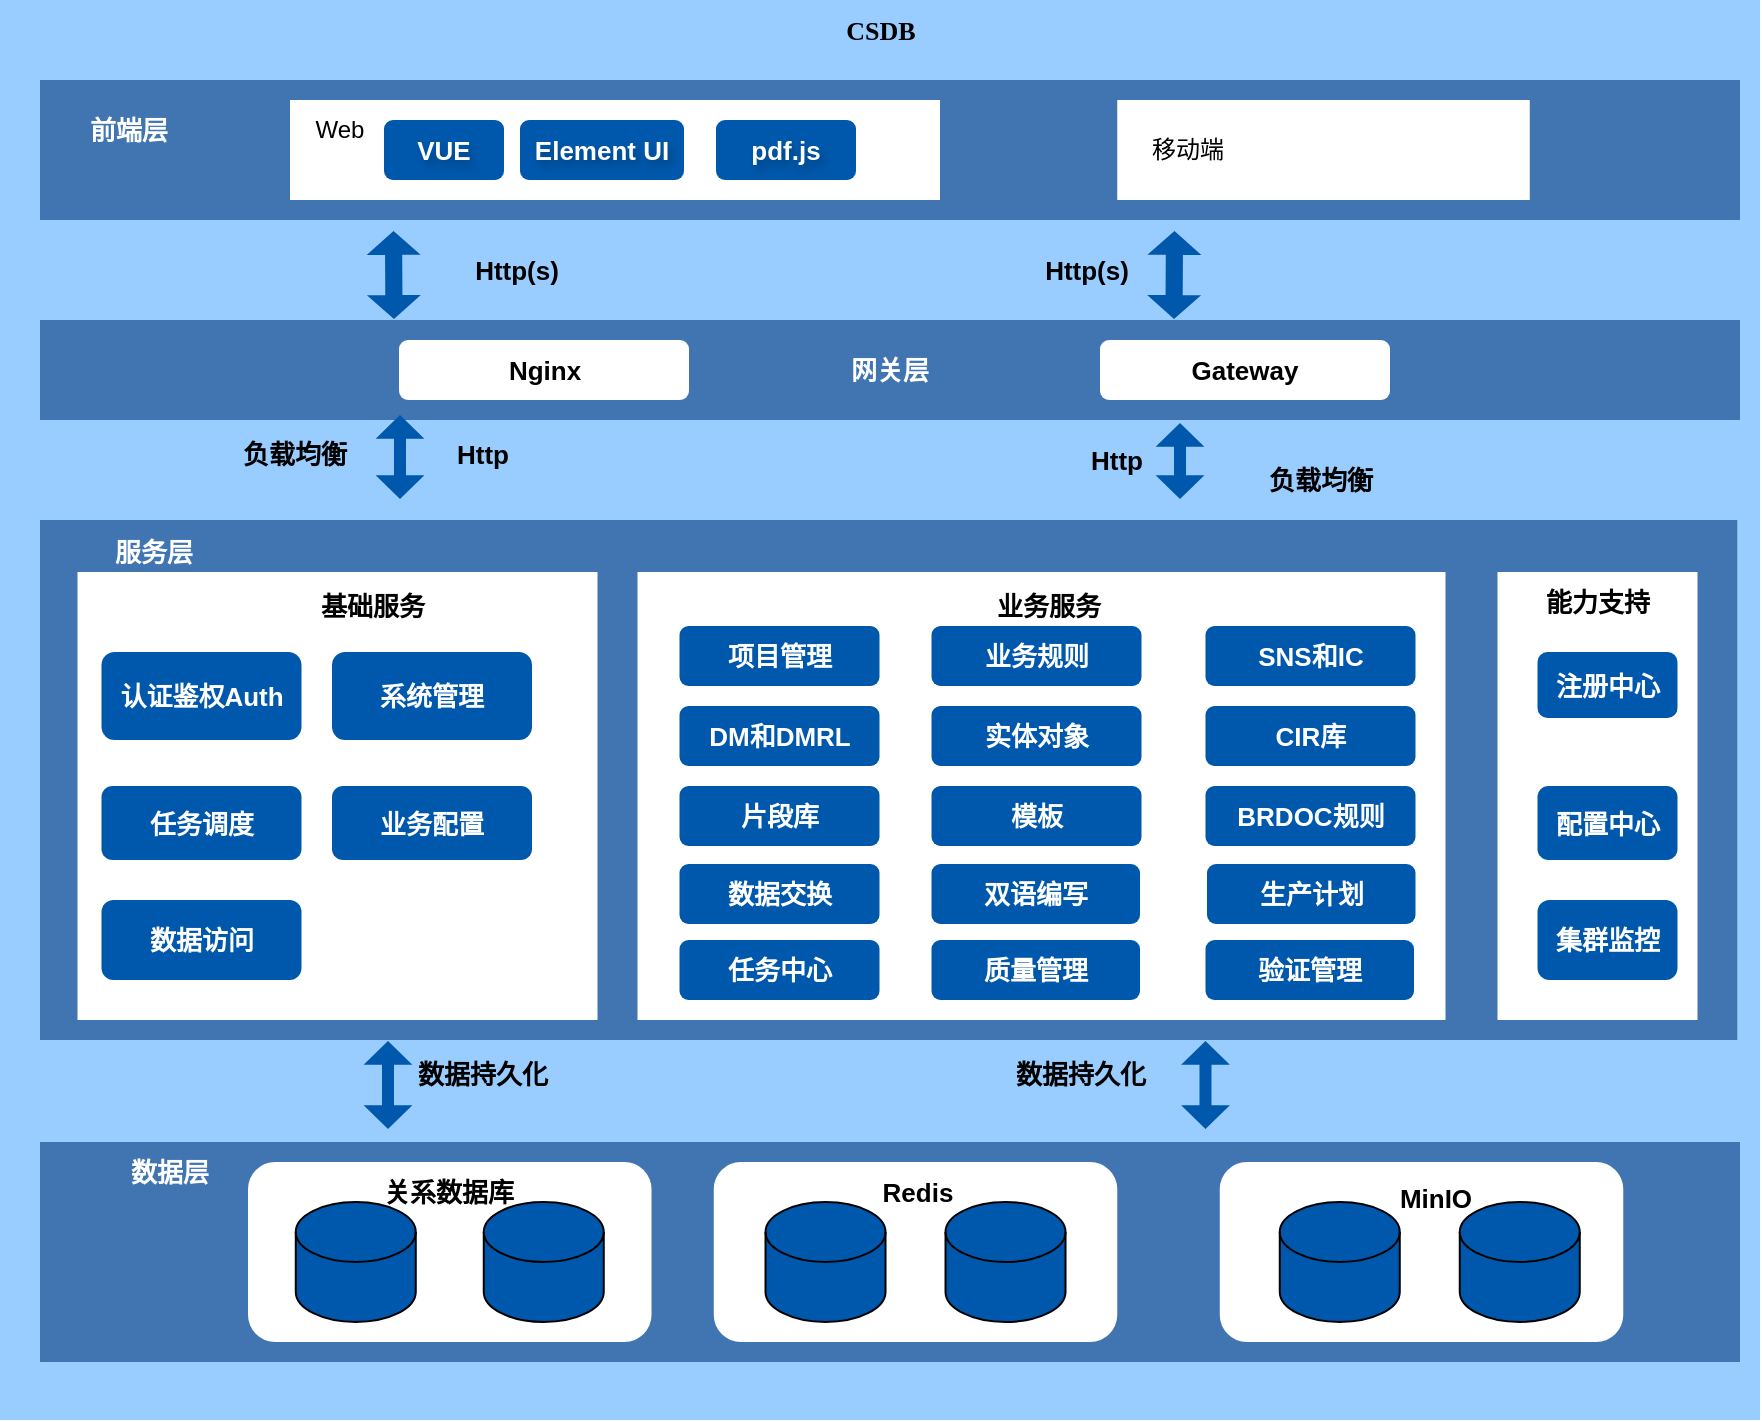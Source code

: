 <mxfile version="28.2.8">
  <diagram name="第 1 页" id="q92rqku9pE3a5vbVtCFD">
    <mxGraphModel dx="1226" dy="620" grid="1" gridSize="10" guides="1" tooltips="1" connect="1" arrows="1" fold="1" page="1" pageScale="1" pageWidth="827" pageHeight="1169" math="0" shadow="0">
      <root>
        <mxCell id="0" />
        <mxCell id="1" parent="0" />
        <mxCell id="Ivl998PBN1qMjH0AaX_G-1" value="" style="rounded=0;whiteSpace=wrap;html=1;fillColor=#99CCFF;strokeColor=none;" vertex="1" parent="1">
          <mxGeometry x="280" y="110" width="880" height="710" as="geometry" />
        </mxCell>
        <mxCell id="Ivl998PBN1qMjH0AaX_G-2" value="" style="rounded=0;whiteSpace=wrap;html=1;fillColor=#4175B1;strokeColor=none;" vertex="1" parent="1">
          <mxGeometry x="300" y="370" width="848.63" height="260" as="geometry" />
        </mxCell>
        <mxCell id="Ivl998PBN1qMjH0AaX_G-3" value="" style="rounded=0;whiteSpace=wrap;html=1;fillColor=#4175B1;strokeColor=none;" vertex="1" parent="1">
          <mxGeometry x="300" y="681" width="850" height="110" as="geometry" />
        </mxCell>
        <mxCell id="Ivl998PBN1qMjH0AaX_G-4" value="" style="rounded=1;whiteSpace=wrap;html=1;dashed=1;fontStyle=1;fontSize=13;fillColor=#FFFFFF;strokeColor=none;" vertex="1" parent="1">
          <mxGeometry x="404.01" y="691" width="201.75" height="90" as="geometry" />
        </mxCell>
        <mxCell id="Ivl998PBN1qMjH0AaX_G-5" value="" style="rounded=0;whiteSpace=wrap;html=1;fontStyle=1;fontSize=13;fillColor=#FFFFFF;strokeColor=none;" vertex="1" parent="1">
          <mxGeometry x="318.75" y="396" width="260" height="224" as="geometry" />
        </mxCell>
        <mxCell id="Ivl998PBN1qMjH0AaX_G-6" value="" style="rounded=0;whiteSpace=wrap;html=1;fontStyle=1;fontSize=13;fillColor=#FFFFFF;strokeColor=none;" vertex="1" parent="1">
          <mxGeometry x="1028.75" y="396" width="100" height="224" as="geometry" />
        </mxCell>
        <mxCell id="Ivl998PBN1qMjH0AaX_G-7" value="注册中心" style="rounded=1;whiteSpace=wrap;html=1;fontStyle=1;fontSize=13;strokeColor=none;fillColor=#0058AC;fontColor=#FFFFFF;" vertex="1" parent="1">
          <mxGeometry x="1048.75" y="436" width="70" height="33" as="geometry" />
        </mxCell>
        <mxCell id="Ivl998PBN1qMjH0AaX_G-8" value="配置中心" style="rounded=1;whiteSpace=wrap;html=1;fontStyle=1;fontSize=13;strokeColor=none;fillColor=#0058AC;fontColor=#FFFFFF;" vertex="1" parent="1">
          <mxGeometry x="1048.75" y="503" width="70" height="37" as="geometry" />
        </mxCell>
        <mxCell id="Ivl998PBN1qMjH0AaX_G-9" value="集群监控" style="rounded=1;whiteSpace=wrap;html=1;fontStyle=1;fontSize=13;strokeColor=none;fillColor=#0058AC;fontColor=#FFFFFF;" vertex="1" parent="1">
          <mxGeometry x="1048.75" y="560" width="70" height="40" as="geometry" />
        </mxCell>
        <mxCell id="Ivl998PBN1qMjH0AaX_G-10" value="数据层" style="text;html=1;align=center;verticalAlign=middle;whiteSpace=wrap;rounded=0;fontStyle=1;fontSize=13;strokeColor=none;fontColor=#FFFFFF;" vertex="1" parent="1">
          <mxGeometry x="334.63" y="681" width="60" height="30" as="geometry" />
        </mxCell>
        <mxCell id="Ivl998PBN1qMjH0AaX_G-11" value="" style="shape=cylinder3;whiteSpace=wrap;html=1;boundedLbl=1;backgroundOutline=1;size=15;fontStyle=1;fontSize=13;strokeColor=default;fillColor=#0058AC;" vertex="1" parent="1">
          <mxGeometry x="427.88" y="711" width="60" height="60" as="geometry" />
        </mxCell>
        <mxCell id="Ivl998PBN1qMjH0AaX_G-12" value="" style="shape=cylinder3;whiteSpace=wrap;html=1;boundedLbl=1;backgroundOutline=1;size=15;fontStyle=1;fontSize=13;strokeColor=default;fillColor=#0058AC;" vertex="1" parent="1">
          <mxGeometry x="521.88" y="711" width="60" height="60" as="geometry" />
        </mxCell>
        <mxCell id="Ivl998PBN1qMjH0AaX_G-13" value="基础服务" style="text;html=1;align=center;verticalAlign=middle;resizable=0;points=[];autosize=1;strokeColor=none;fillColor=none;fontStyle=1;fontSize=13;" vertex="1" parent="1">
          <mxGeometry x="425.75" y="398" width="80" height="30" as="geometry" />
        </mxCell>
        <mxCell id="Ivl998PBN1qMjH0AaX_G-14" value="认证鉴权Auth" style="rounded=1;whiteSpace=wrap;html=1;fontStyle=1;fontSize=13;strokeColor=none;fillColor=#0058AC;fontColor=#FFFFFF;" vertex="1" parent="1">
          <mxGeometry x="330.75" y="436" width="100" height="44" as="geometry" />
        </mxCell>
        <mxCell id="Ivl998PBN1qMjH0AaX_G-15" value="任务调度" style="rounded=1;whiteSpace=wrap;html=1;fontStyle=1;fontSize=13;strokeColor=none;fillColor=#0058AC;fontColor=#FFFFFF;" vertex="1" parent="1">
          <mxGeometry x="330.75" y="503" width="100" height="37" as="geometry" />
        </mxCell>
        <mxCell id="Ivl998PBN1qMjH0AaX_G-16" value="数据访问" style="rounded=1;whiteSpace=wrap;html=1;fontStyle=1;fontSize=13;strokeColor=none;fillColor=#0058AC;fontColor=#FFFFFF;" vertex="1" parent="1">
          <mxGeometry x="330.75" y="560" width="100" height="40" as="geometry" />
        </mxCell>
        <mxCell id="Ivl998PBN1qMjH0AaX_G-17" value="" style="rounded=0;whiteSpace=wrap;html=1;fontStyle=1;fontSize=13;fillColor=#FFFFFF;strokeColor=none;" vertex="1" parent="1">
          <mxGeometry x="598.75" y="396" width="404" height="224" as="geometry" />
        </mxCell>
        <mxCell id="Ivl998PBN1qMjH0AaX_G-18" value="业务服务" style="text;html=1;align=center;verticalAlign=middle;resizable=0;points=[];autosize=1;strokeColor=none;fillColor=none;fontStyle=1;fontSize=13;" vertex="1" parent="1">
          <mxGeometry x="763.75" y="398" width="80" height="30" as="geometry" />
        </mxCell>
        <mxCell id="Ivl998PBN1qMjH0AaX_G-19" value="项目管理" style="rounded=1;whiteSpace=wrap;html=1;fontStyle=1;fontSize=13;strokeColor=none;fillColor=#0058AC;fontColor=#FFFFFF;" vertex="1" parent="1">
          <mxGeometry x="619.75" y="423" width="100" height="30" as="geometry" />
        </mxCell>
        <mxCell id="Ivl998PBN1qMjH0AaX_G-20" value="DM和DMRL" style="rounded=1;whiteSpace=wrap;html=1;fontStyle=1;fontSize=13;strokeColor=none;fillColor=#0058AC;fontColor=#FFFFFF;" vertex="1" parent="1">
          <mxGeometry x="619.75" y="463" width="100" height="30" as="geometry" />
        </mxCell>
        <mxCell id="Ivl998PBN1qMjH0AaX_G-21" value="片段库" style="rounded=1;whiteSpace=wrap;html=1;fontStyle=1;fontSize=13;strokeColor=none;fillColor=#0058AC;fontColor=#FFFFFF;" vertex="1" parent="1">
          <mxGeometry x="619.75" y="503" width="100" height="30" as="geometry" />
        </mxCell>
        <mxCell id="Ivl998PBN1qMjH0AaX_G-22" value="业务规则" style="rounded=1;whiteSpace=wrap;html=1;fontStyle=1;fontSize=13;strokeColor=none;fillColor=#0058AC;fontColor=#FFFFFF;" vertex="1" parent="1">
          <mxGeometry x="745.75" y="423" width="105" height="30" as="geometry" />
        </mxCell>
        <mxCell id="Ivl998PBN1qMjH0AaX_G-23" value="实体对象" style="rounded=1;whiteSpace=wrap;html=1;fontStyle=1;fontSize=13;strokeColor=none;fillColor=#0058AC;fontColor=#FFFFFF;" vertex="1" parent="1">
          <mxGeometry x="745.75" y="463" width="105" height="30" as="geometry" />
        </mxCell>
        <mxCell id="Ivl998PBN1qMjH0AaX_G-24" value="模板" style="rounded=1;whiteSpace=wrap;html=1;fontStyle=1;fontSize=13;strokeColor=none;fillColor=#0058AC;fontColor=#FFFFFF;" vertex="1" parent="1">
          <mxGeometry x="745.75" y="503" width="105" height="30" as="geometry" />
        </mxCell>
        <mxCell id="Ivl998PBN1qMjH0AaX_G-25" value="系统管理" style="rounded=1;whiteSpace=wrap;html=1;fontStyle=1;fontSize=13;strokeColor=none;fillColor=#0058AC;fontColor=#FFFFFF;" vertex="1" parent="1">
          <mxGeometry x="446" y="436" width="100" height="44" as="geometry" />
        </mxCell>
        <mxCell id="Ivl998PBN1qMjH0AaX_G-26" value="业务配置" style="rounded=1;whiteSpace=wrap;html=1;fontStyle=1;fontSize=13;strokeColor=none;fillColor=#0058AC;fontColor=#FFFFFF;" vertex="1" parent="1">
          <mxGeometry x="446" y="503" width="100" height="37" as="geometry" />
        </mxCell>
        <mxCell id="Ivl998PBN1qMjH0AaX_G-27" value="SNS和IC" style="rounded=1;whiteSpace=wrap;html=1;fontStyle=1;fontSize=13;strokeColor=none;fillColor=#0058AC;fontColor=#FFFFFF;" vertex="1" parent="1">
          <mxGeometry x="882.75" y="423" width="105" height="30" as="geometry" />
        </mxCell>
        <mxCell id="Ivl998PBN1qMjH0AaX_G-28" value="CIR库" style="rounded=1;whiteSpace=wrap;html=1;fontStyle=1;fontSize=13;strokeColor=none;fillColor=#0058AC;fontColor=#FFFFFF;" vertex="1" parent="1">
          <mxGeometry x="882.75" y="463" width="105" height="30" as="geometry" />
        </mxCell>
        <mxCell id="Ivl998PBN1qMjH0AaX_G-29" value="BRDOC规则" style="rounded=1;whiteSpace=wrap;html=1;fontStyle=1;fontSize=13;strokeColor=none;fillColor=#0058AC;fontColor=#FFFFFF;" vertex="1" parent="1">
          <mxGeometry x="882.75" y="503" width="105" height="30" as="geometry" />
        </mxCell>
        <mxCell id="Ivl998PBN1qMjH0AaX_G-30" value="能力支持" style="text;html=1;align=center;verticalAlign=middle;whiteSpace=wrap;rounded=0;fontStyle=1;fontSize=13;strokeColor=none;" vertex="1" parent="1">
          <mxGeometry x="1048.75" y="396" width="60" height="30" as="geometry" />
        </mxCell>
        <mxCell id="Ivl998PBN1qMjH0AaX_G-31" value="&lt;font color=&quot;#ffffff&quot;&gt;网关层&lt;/font&gt;" style="rounded=0;whiteSpace=wrap;html=1;fontStyle=1;fontSize=13;fillColor=#4175B1;strokeColor=none;" vertex="1" parent="1">
          <mxGeometry x="300" y="270" width="850" height="50" as="geometry" />
        </mxCell>
        <mxCell id="Ivl998PBN1qMjH0AaX_G-32" value="" style="rounded=0;whiteSpace=wrap;html=1;fillColor=#4175B1;fontStyle=1;fontSize=13;strokeColor=none;" vertex="1" parent="1">
          <mxGeometry x="300" y="150" width="850" height="70" as="geometry" />
        </mxCell>
        <mxCell id="Ivl998PBN1qMjH0AaX_G-33" value="前端层" style="text;html=1;align=center;verticalAlign=middle;resizable=0;points=[];autosize=1;strokeColor=none;fillColor=none;fontColor=#FFFFFF;fontStyle=1;fontSize=13;" vertex="1" parent="1">
          <mxGeometry x="313.75" y="160" width="60" height="30" as="geometry" />
        </mxCell>
        <mxCell id="Ivl998PBN1qMjH0AaX_G-34" value="" style="rounded=0;whiteSpace=wrap;html=1;fillColor=#FFFFFF;fontStyle=1;fontSize=13;strokeColor=none;" vertex="1" parent="1">
          <mxGeometry x="425" y="160" width="325" height="50" as="geometry" />
        </mxCell>
        <mxCell id="Ivl998PBN1qMjH0AaX_G-37" value="VUE" style="rounded=1;whiteSpace=wrap;html=1;fontStyle=1;fontSize=13;strokeColor=none;fillColor=#0058AC;textShadow=1;fontColor=#FFFFFF;" vertex="1" parent="1">
          <mxGeometry x="472" y="170" width="60" height="30" as="geometry" />
        </mxCell>
        <mxCell id="Ivl998PBN1qMjH0AaX_G-38" value="Element UI" style="rounded=1;whiteSpace=wrap;html=1;fontStyle=1;fontSize=13;strokeColor=none;fillColor=#0058AC;textShadow=1;fontColor=#FFFFFF;" vertex="1" parent="1">
          <mxGeometry x="540" y="170" width="82" height="30" as="geometry" />
        </mxCell>
        <mxCell id="Ivl998PBN1qMjH0AaX_G-39" value="pdf.js" style="rounded=1;whiteSpace=wrap;html=1;fontStyle=1;fontSize=13;strokeColor=none;fillColor=#0058AC;textShadow=1;fontColor=#FFFFFF;" vertex="1" parent="1">
          <mxGeometry x="638" y="170" width="70" height="30" as="geometry" />
        </mxCell>
        <mxCell id="Ivl998PBN1qMjH0AaX_G-40" value="" style="shape=flexArrow;endArrow=classic;startArrow=classic;html=1;rounded=0;width=8.571;startSize=3.64;endSize=3.64;endWidth=17.388;startWidth=17.388;fontStyle=1;fontSize=13;strokeColor=none;fillColor=#0058AC;" edge="1" parent="1">
          <mxGeometry width="100" height="100" relative="1" as="geometry">
            <mxPoint x="477" y="270" as="sourcePoint" />
            <mxPoint x="476.75" y="225" as="targetPoint" />
          </mxGeometry>
        </mxCell>
        <mxCell id="Ivl998PBN1qMjH0AaX_G-41" value="" style="shape=flexArrow;endArrow=classic;startArrow=classic;html=1;rounded=0;width=8.571;startSize=3.64;endSize=3.64;endWidth=17.388;startWidth=17.388;fontStyle=1;fontSize=13;strokeColor=none;fillColor=#0058AC;" edge="1" parent="1">
          <mxGeometry width="100" height="100" relative="1" as="geometry">
            <mxPoint x="867" y="270" as="sourcePoint" />
            <mxPoint x="867.25" y="225" as="targetPoint" />
          </mxGeometry>
        </mxCell>
        <mxCell id="Ivl998PBN1qMjH0AaX_G-42" value="Http(s)" style="text;html=1;align=center;verticalAlign=middle;resizable=0;points=[];autosize=1;strokeColor=none;fillColor=none;fontStyle=1;fontSize=13;" vertex="1" parent="1">
          <mxGeometry x="508.25" y="230" width="60" height="30" as="geometry" />
        </mxCell>
        <mxCell id="Ivl998PBN1qMjH0AaX_G-43" value="Http(s)" style="text;html=1;align=center;verticalAlign=middle;resizable=0;points=[];autosize=1;strokeColor=none;fillColor=none;fontStyle=1;fontSize=13;" vertex="1" parent="1">
          <mxGeometry x="793.25" y="230" width="60" height="30" as="geometry" />
        </mxCell>
        <mxCell id="Ivl998PBN1qMjH0AaX_G-44" value="" style="shape=flexArrow;endArrow=classic;startArrow=classic;html=1;rounded=0;width=6;startSize=3.64;endSize=3.64;endWidth=17.388;startWidth=17.388;entryX=0.197;entryY=0.995;entryDx=0;entryDy=0;entryPerimeter=0;fontStyle=1;fontSize=13;strokeColor=none;fillColor=#0058AC;" edge="1" parent="1">
          <mxGeometry width="100" height="100" relative="1" as="geometry">
            <mxPoint x="480" y="360" as="sourcePoint" />
            <mxPoint x="479.996" y="317.0" as="targetPoint" />
          </mxGeometry>
        </mxCell>
        <mxCell id="Ivl998PBN1qMjH0AaX_G-45" value="" style="shape=flexArrow;endArrow=classic;startArrow=classic;html=1;rounded=0;width=6;startSize=3.64;endSize=3.64;endWidth=17.388;startWidth=17.388;entryX=0.217;entryY=1.055;entryDx=0;entryDy=0;entryPerimeter=0;fontStyle=1;fontSize=13;strokeColor=none;fillColor=#0058AC;" edge="1" parent="1">
          <mxGeometry width="100" height="100" relative="1" as="geometry">
            <mxPoint x="870" y="360" as="sourcePoint" />
            <mxPoint x="870" y="321" as="targetPoint" />
          </mxGeometry>
        </mxCell>
        <mxCell id="Ivl998PBN1qMjH0AaX_G-46" value="Http" style="text;html=1;align=center;verticalAlign=middle;resizable=0;points=[];autosize=1;strokeColor=none;fillColor=none;fontStyle=1;fontSize=13;" vertex="1" parent="1">
          <mxGeometry x="496" y="322" width="50" height="30" as="geometry" />
        </mxCell>
        <mxCell id="Ivl998PBN1qMjH0AaX_G-47" value="Http" style="text;html=1;align=center;verticalAlign=middle;resizable=0;points=[];autosize=1;strokeColor=none;fillColor=none;fontStyle=1;fontSize=13;" vertex="1" parent="1">
          <mxGeometry x="812.76" y="325" width="50" height="30" as="geometry" />
        </mxCell>
        <mxCell id="Ivl998PBN1qMjH0AaX_G-48" value="负载均衡" style="text;html=1;align=center;verticalAlign=middle;resizable=0;points=[];autosize=1;strokeColor=none;fillColor=none;fontStyle=1;fontSize=13;" vertex="1" parent="1">
          <mxGeometry x="387.25" y="322" width="80" height="30" as="geometry" />
        </mxCell>
        <mxCell id="Ivl998PBN1qMjH0AaX_G-49" value="" style="rounded=1;whiteSpace=wrap;html=1;dashed=1;fontStyle=1;fontSize=13;fillColor=#FFFFFF;strokeColor=none;" vertex="1" parent="1">
          <mxGeometry x="636.88" y="691" width="201.75" height="90" as="geometry" />
        </mxCell>
        <mxCell id="Ivl998PBN1qMjH0AaX_G-50" value="负载均衡" style="text;html=1;align=center;verticalAlign=middle;resizable=0;points=[];autosize=1;strokeColor=none;fillColor=none;fontStyle=1;fontSize=13;" vertex="1" parent="1">
          <mxGeometry x="900" y="335" width="80" height="30" as="geometry" />
        </mxCell>
        <mxCell id="Ivl998PBN1qMjH0AaX_G-51" value="CSDB" style="text;html=1;align=center;verticalAlign=middle;resizable=0;points=[];autosize=1;strokeColor=none;fillColor=none;fontStyle=1;fontFamily=Garamond;fontSize=13;" vertex="1" parent="1">
          <mxGeometry x="690" y="110" width="60" height="30" as="geometry" />
        </mxCell>
        <mxCell id="Ivl998PBN1qMjH0AaX_G-52" value="关系数据库" style="text;html=1;align=center;verticalAlign=middle;whiteSpace=wrap;rounded=0;fontStyle=1;fontSize=13;strokeColor=none;fontColor=#000000;" vertex="1" parent="1">
          <mxGeometry x="467.25" y="691" width="75.12" height="30" as="geometry" />
        </mxCell>
        <mxCell id="Ivl998PBN1qMjH0AaX_G-53" value="" style="shape=cylinder3;whiteSpace=wrap;html=1;boundedLbl=1;backgroundOutline=1;size=15;fontStyle=1;fontSize=13;strokeColor=default;fillColor=#0058AC;" vertex="1" parent="1">
          <mxGeometry x="662.76" y="711" width="60" height="60" as="geometry" />
        </mxCell>
        <mxCell id="Ivl998PBN1qMjH0AaX_G-54" value="" style="shape=cylinder3;whiteSpace=wrap;html=1;boundedLbl=1;backgroundOutline=1;size=15;fontStyle=1;fontSize=13;strokeColor=default;fillColor=#0058AC;" vertex="1" parent="1">
          <mxGeometry x="752.76" y="711" width="60" height="60" as="geometry" />
        </mxCell>
        <mxCell id="Ivl998PBN1qMjH0AaX_G-55" value="Redis" style="text;html=1;align=center;verticalAlign=middle;whiteSpace=wrap;rounded=0;fontStyle=1;fontSize=13;strokeColor=none;fontColor=#000000;" vertex="1" parent="1">
          <mxGeometry x="708.63" y="691" width="60" height="30" as="geometry" />
        </mxCell>
        <mxCell id="Ivl998PBN1qMjH0AaX_G-56" value="" style="rounded=1;whiteSpace=wrap;html=1;dashed=1;fontStyle=1;fontSize=13;fillColor=#FFFFFF;strokeColor=none;" vertex="1" parent="1">
          <mxGeometry x="889.88" y="691" width="201.75" height="90" as="geometry" />
        </mxCell>
        <mxCell id="Ivl998PBN1qMjH0AaX_G-57" value="MinIO" style="text;html=1;align=center;verticalAlign=middle;whiteSpace=wrap;rounded=0;fontStyle=1;fontSize=13;strokeColor=none;fontColor=#000000;" vertex="1" parent="1">
          <mxGeometry x="967.63" y="694" width="60" height="30" as="geometry" />
        </mxCell>
        <mxCell id="Ivl998PBN1qMjH0AaX_G-58" value="" style="shape=cylinder3;whiteSpace=wrap;html=1;boundedLbl=1;backgroundOutline=1;size=15;fontStyle=1;fontSize=13;strokeColor=default;fillColor=#0058AC;" vertex="1" parent="1">
          <mxGeometry x="919.88" y="711" width="60" height="60" as="geometry" />
        </mxCell>
        <mxCell id="Ivl998PBN1qMjH0AaX_G-59" value="" style="shape=cylinder3;whiteSpace=wrap;html=1;boundedLbl=1;backgroundOutline=1;size=15;fontStyle=1;fontSize=13;strokeColor=default;fillColor=#0058AC;" vertex="1" parent="1">
          <mxGeometry x="1009.88" y="711" width="60" height="60" as="geometry" />
        </mxCell>
        <mxCell id="Ivl998PBN1qMjH0AaX_G-60" value="" style="shape=flexArrow;endArrow=classic;startArrow=classic;html=1;rounded=0;width=6;startSize=3.64;endSize=3.64;endWidth=17.388;startWidth=17.388;entryX=0.197;entryY=0.995;entryDx=0;entryDy=0;entryPerimeter=0;fontStyle=1;fontSize=13;strokeColor=none;fillColor=#0058AC;" edge="1" parent="1">
          <mxGeometry width="100" height="100" relative="1" as="geometry">
            <mxPoint x="474" y="675" as="sourcePoint" />
            <mxPoint x="473.996" y="630" as="targetPoint" />
          </mxGeometry>
        </mxCell>
        <mxCell id="Ivl998PBN1qMjH0AaX_G-61" value="" style="shape=flexArrow;endArrow=classic;startArrow=classic;html=1;rounded=0;width=6;startSize=3.64;endSize=3.64;endWidth=17.388;startWidth=17.388;entryX=0.197;entryY=0.995;entryDx=0;entryDy=0;entryPerimeter=0;fontStyle=1;fontSize=13;strokeColor=none;fillColor=#0058AC;" edge="1" parent="1">
          <mxGeometry width="100" height="100" relative="1" as="geometry">
            <mxPoint x="882.75" y="675" as="sourcePoint" />
            <mxPoint x="882.746" y="630" as="targetPoint" />
          </mxGeometry>
        </mxCell>
        <mxCell id="Ivl998PBN1qMjH0AaX_G-62" value="数据持久化" style="text;html=1;align=center;verticalAlign=middle;resizable=0;points=[];autosize=1;strokeColor=none;fillColor=none;fontStyle=1;fontSize=13;" vertex="1" parent="1">
          <mxGeometry x="476" y="632" width="90" height="30" as="geometry" />
        </mxCell>
        <mxCell id="Ivl998PBN1qMjH0AaX_G-63" value="数据持久化" style="text;html=1;align=center;verticalAlign=middle;resizable=0;points=[];autosize=1;strokeColor=none;fillColor=none;fontStyle=1;fontSize=13;" vertex="1" parent="1">
          <mxGeometry x="775" y="632" width="90" height="30" as="geometry" />
        </mxCell>
        <mxCell id="Ivl998PBN1qMjH0AaX_G-64" value="Nginx" style="rounded=1;whiteSpace=wrap;html=1;fontStyle=1;fontSize=13;strokeColor=none;" vertex="1" parent="1">
          <mxGeometry x="479.5" y="280" width="145" height="30" as="geometry" />
        </mxCell>
        <mxCell id="Ivl998PBN1qMjH0AaX_G-65" value="Gateway" style="rounded=1;whiteSpace=wrap;html=1;fontStyle=1;fontSize=13;strokeColor=none;" vertex="1" parent="1">
          <mxGeometry x="830" y="280" width="145" height="30" as="geometry" />
        </mxCell>
        <mxCell id="Ivl998PBN1qMjH0AaX_G-66" value="服务层" style="text;html=1;align=center;verticalAlign=middle;whiteSpace=wrap;rounded=0;fontStyle=1;fontSize=13;strokeColor=none;fontColor=#FFFFFF;" vertex="1" parent="1">
          <mxGeometry x="327.25" y="371" width="60" height="30" as="geometry" />
        </mxCell>
        <mxCell id="Ivl998PBN1qMjH0AaX_G-67" style="edgeStyle=orthogonalEdgeStyle;rounded=0;orthogonalLoop=1;jettySize=auto;html=1;exitX=0.5;exitY=1;exitDx=0;exitDy=0;" edge="1" parent="1" source="Ivl998PBN1qMjH0AaX_G-20" target="Ivl998PBN1qMjH0AaX_G-20">
          <mxGeometry relative="1" as="geometry" />
        </mxCell>
        <mxCell id="Ivl998PBN1qMjH0AaX_G-68" value="数据交换" style="rounded=1;whiteSpace=wrap;html=1;fontStyle=1;fontSize=13;strokeColor=none;fillColor=#0058AC;fontColor=#FFFFFF;" vertex="1" parent="1">
          <mxGeometry x="619.75" y="542" width="100" height="30" as="geometry" />
        </mxCell>
        <mxCell id="Ivl998PBN1qMjH0AaX_G-69" value="双语编写" style="rounded=1;whiteSpace=wrap;html=1;fontStyle=1;fontSize=13;strokeColor=none;fillColor=#0058AC;fontColor=#FFFFFF;" vertex="1" parent="1">
          <mxGeometry x="745.75" y="542" width="104.25" height="30" as="geometry" />
        </mxCell>
        <mxCell id="Ivl998PBN1qMjH0AaX_G-70" value="生产计划" style="rounded=1;whiteSpace=wrap;html=1;fontStyle=1;fontSize=13;strokeColor=none;fillColor=#0058AC;fontColor=#FFFFFF;" vertex="1" parent="1">
          <mxGeometry x="883.5" y="542" width="104.25" height="30" as="geometry" />
        </mxCell>
        <mxCell id="Ivl998PBN1qMjH0AaX_G-71" value="任务中心" style="rounded=1;whiteSpace=wrap;html=1;fontStyle=1;fontSize=13;strokeColor=none;fillColor=#0058AC;fontColor=#FFFFFF;" vertex="1" parent="1">
          <mxGeometry x="619.75" y="580" width="100" height="30" as="geometry" />
        </mxCell>
        <mxCell id="Ivl998PBN1qMjH0AaX_G-72" value="质量管理" style="rounded=1;whiteSpace=wrap;html=1;fontStyle=1;fontSize=13;strokeColor=none;fillColor=#0058AC;fontColor=#FFFFFF;" vertex="1" parent="1">
          <mxGeometry x="745.75" y="580" width="104.25" height="30" as="geometry" />
        </mxCell>
        <mxCell id="Ivl998PBN1qMjH0AaX_G-73" value="验证管理" style="rounded=1;whiteSpace=wrap;html=1;fontStyle=1;fontSize=13;strokeColor=none;fillColor=#0058AC;fontColor=#FFFFFF;" vertex="1" parent="1">
          <mxGeometry x="882.75" y="580" width="104.25" height="30" as="geometry" />
        </mxCell>
        <mxCell id="Ivl998PBN1qMjH0AaX_G-74" value="Web" style="text;html=1;whiteSpace=wrap;strokeColor=none;fillColor=none;align=center;verticalAlign=middle;rounded=0;" vertex="1" parent="1">
          <mxGeometry x="419.5" y="160" width="60" height="30" as="geometry" />
        </mxCell>
        <mxCell id="Ivl998PBN1qMjH0AaX_G-75" value="" style="rounded=0;whiteSpace=wrap;html=1;fillColor=#FFFFFF;fontStyle=1;fontSize=13;strokeColor=none;" vertex="1" parent="1">
          <mxGeometry x="838.63" y="160" width="206.25" height="50" as="geometry" />
        </mxCell>
        <mxCell id="Ivl998PBN1qMjH0AaX_G-76" value="移动端" style="text;html=1;whiteSpace=wrap;strokeColor=none;fillColor=none;align=center;verticalAlign=middle;rounded=0;" vertex="1" parent="1">
          <mxGeometry x="843.75" y="170" width="60" height="30" as="geometry" />
        </mxCell>
      </root>
    </mxGraphModel>
  </diagram>
</mxfile>
